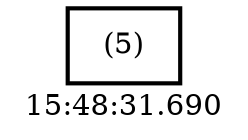 digraph  g{ graph[label = "15:48:31.690"]
node [shape=rectangle, color=black, fontcolor=black, style=bold] edge [color=black] 0 [label="(5)"] ; 
}

